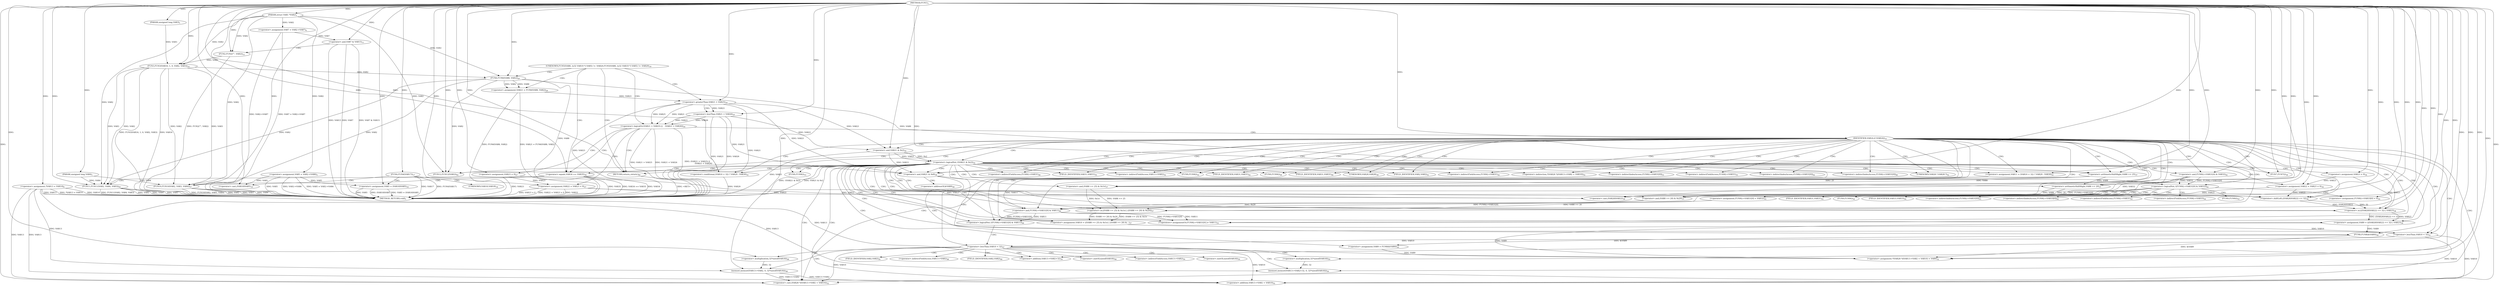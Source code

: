 digraph "FUN1" {  
"8" [label = <(METHOD,FUN1)<SUB>1</SUB>> ]
"238" [label = <(METHOD_RETURN,void)<SUB>1</SUB>> ]
"9" [label = <(PARAM,struct VAR1 *VAR2)<SUB>1</SUB>> ]
"10" [label = <(PARAM,unsigned long VAR3)<SUB>1</SUB>> ]
"11" [label = <(PARAM,unsigned long VAR4)<SUB>1</SUB>> ]
"14" [label = <(&lt;operator&gt;.assignment,VAR5 = VAR2-&gt;VAR6)<SUB>3</SUB>> ]
"20" [label = <(&lt;operator&gt;.assignment,VAR7 = VAR2-&gt;VAR7)<SUB>4</SUB>> ]
"30" [label = <(&lt;operator&gt;.assignment,*VAR13 = VAR14)<SUB>9</SUB>> ]
"41" [label = <(FUN3,FUN3(VAR16, 1, 0, VAR2, VAR3))<SUB>14</SUB>> ]
"236" [label = <(FUN12,FUN12(VAR2))<SUB>62</SUB>> ]
"34" [label = <(&lt;operator&gt;.and,VAR7 &amp; VAR15)<SUB>11</SUB>> ]
"48" [label = <(FUN4,FUN4(VAR17))<SUB>17</SUB>> ]
"38" [label = <(FUN2,FUN2(&quot;&quot;, VAR2))<SUB>12</SUB>> ]
"51" [label = <(&lt;operator&gt;.assignment,VAR5 = (VAR18)VAR5)<SUB>18</SUB>> ]
"60" [label = <(&lt;operator&gt;.assignment,VAR21 = FUN6(VAR8, VAR2))<SUB>20</SUB>> ]
"78" [label = <(&lt;operator&gt;.assignment,VAR22 = VAR23 = 0)<SUB>27</SUB>> ]
"98" [label = <(FUN7,FUN7())<SUB>36</SUB>> ]
"99" [label = <(&lt;operator&gt;.assignment,VAR10 = ((VAR8 &gt;&gt; 25) &amp; 0x1e) | ((VAR8 &gt;&gt; 20) &amp;...)<SUB>37</SUB>> ]
"112" [label = <(&lt;operator&gt;.assignment,VAR9 = (((VAR28)VAR22) &lt;&lt; 32) | VAR23)<SUB>38</SUB>> ]
"131" [label = <(&lt;operator&gt;.assignment,VAR11 = (VAR10 &lt; 32) ? VAR29 : VAR30)<SUB>41</SUB>> ]
"200" [label = <(&lt;operator&gt;.assignment,*(VAR28 *)(VAR13-&gt;VAR2 + VAR10) = VAR9)<SUB>52</SUB>> ]
"210" [label = <(&lt;operators&gt;.assignmentOr,FUN9()-&gt;VAR31[0] |= VAR11)<SUB>53</SUB>> ]
"69" [label = <(&lt;operator&gt;.logicalOr,(VAR21 &gt; VAR25) ||
		    (VAR21 &lt; VAR26))<SUB>24</SUB>> ]
"84" [label = <(IDENTIFIER,VAR24,if (VAR24))<SUB>31</SUB>> ]
"122" [label = <(&lt;operator&gt;.and,VAR21 &amp; 0x8)<SUB>39</SUB>> ]
"140" [label = <(&lt;operator&gt;.logicalNot,!(FUN9()-&gt;VAR31[0] &amp; VAR32))<SUB>42</SUB>> ]
"164" [label = <(&lt;operator&gt;.logicalNot,!(FUN9()-&gt;VAR31[0] &amp; VAR11))<SUB>46</SUB>> ]
"235" [label = <(RETURN,return;,return;)<SUB>60</SUB>> ]
"53" [label = <(&lt;operator&gt;.cast,(VAR18)VAR5)<SUB>18</SUB>> ]
"62" [label = <(FUN6,FUN6(VAR8, VAR2))<SUB>20</SUB>> ]
"80" [label = <(&lt;operator&gt;.assignment,VAR23 = 0)<SUB>27</SUB>> ]
"93" [label = <(&lt;operator&gt;.assignment,VAR22 = VAR23 = 0)<SUB>34</SUB>> ]
"101" [label = <(&lt;operator&gt;.or,((VAR8 &gt;&gt; 25) &amp; 0x1e) | ((VAR8 &gt;&gt; 20) &amp; 0x20))<SUB>37</SUB>> ]
"114" [label = <(&lt;operator&gt;.or,(((VAR28)VAR22) &lt;&lt; 32) | VAR23)<SUB>38</SUB>> ]
"126" [label = <(&lt;operator&gt;.assignment,VAR9 = FUN8(&amp;VAR9))<SUB>40</SUB>> ]
"133" [label = <(&lt;operator&gt;.conditional,(VAR10 &lt; 32) ? VAR29 : VAR30)<SUB>41</SUB>> ]
"149" [label = <(&lt;operator&gt;.assignment,FUN9()-&gt;VAR31[0] = VAR32)<SUB>43</SUB>> ]
"156" [label = <(&lt;operator&gt;.assignment,FUN9()-&gt;VAR33[0] = 0)<SUB>44</SUB>> ]
"221" [label = <(&lt;operator&gt;.equals,VAR34 == VAR35)<SUB>56</SUB>> ]
"70" [label = <(&lt;operator&gt;.greaterThan,VAR21 &gt; VAR25)<SUB>24</SUB>> ]
"73" [label = <(&lt;operator&gt;.lessThan,VAR21 &lt; VAR26)<SUB>25</SUB>> ]
"87" [label = <(&lt;operator&gt;.logicalNot,!(VAR21 &amp; 0x2))<SUB>32</SUB>> ]
"102" [label = <(&lt;operator&gt;.and,(VAR8 &gt;&gt; 25) &amp; 0x1e)<SUB>37</SUB>> ]
"107" [label = <(&lt;operator&gt;.and,(VAR8 &gt;&gt; 20) &amp; 0x20)<SUB>37</SUB>> ]
"115" [label = <(&lt;operator&gt;.shiftLeft,((VAR28)VAR22) &lt;&lt; 32)<SUB>38</SUB>> ]
"134" [label = <(&lt;operator&gt;.lessThan,VAR10 &lt; 32)<SUB>41</SUB>> ]
"141" [label = <(&lt;operator&gt;.and,FUN9()-&gt;VAR31[0] &amp; VAR32)<SUB>42</SUB>> ]
"165" [label = <(&lt;operator&gt;.and,FUN9()-&gt;VAR31[0] &amp; VAR11)<SUB>46</SUB>> ]
"174" [label = <(&lt;operator&gt;.lessThan,VAR10 &lt; 32)<SUB>47</SUB>> ]
"202" [label = <(&lt;operator&gt;.cast,(VAR28 *)(VAR13-&gt;VAR2 + VAR10))<SUB>52</SUB>> ]
"225" [label = <(FUN10,FUN10(VAR2, VAR3, VAR4))<SUB>57</SUB>> ]
"95" [label = <(&lt;operator&gt;.assignment,VAR23 = 0)<SUB>34</SUB>> ]
"103" [label = <(&lt;operator&gt;.arithmeticShiftRight,VAR8 &gt;&gt; 25)<SUB>37</SUB>> ]
"108" [label = <(&lt;operator&gt;.arithmeticShiftRight,VAR8 &gt;&gt; 20)<SUB>37</SUB>> ]
"116" [label = <(&lt;operator&gt;.cast,(VAR28)VAR22)<SUB>38</SUB>> ]
"128" [label = <(FUN8,FUN8(&amp;VAR9))<SUB>40</SUB>> ]
"178" [label = <(memset,memset(VAR13-&gt;VAR2, 0, 32*sizeof(VAR18)))<SUB>48</SUB>> ]
"204" [label = <(&lt;operator&gt;.addition,VAR13-&gt;VAR2 + VAR10)<SUB>52</SUB>> ]
"231" [label = <(FUN11,FUN11(VAR2, VAR4, VAR3))<SUB>59</SUB>> ]
"88" [label = <(&lt;operator&gt;.and,VAR21 &amp; 0x2)<SUB>32</SUB>> ]
"189" [label = <(memset,memset(VAR13-&gt;VAR2+32, 0, 32*sizeof(VAR18)))<SUB>50</SUB>> ]
"183" [label = <(&lt;operator&gt;.multiplication,32*sizeof(VAR18))<SUB>48</SUB>> ]
"190" [label = <(&lt;operator&gt;.addition,VAR13-&gt;VAR2+32)<SUB>50</SUB>> ]
"196" [label = <(&lt;operator&gt;.multiplication,32*sizeof(VAR18))<SUB>50</SUB>> ]
"57" [label = <(UNKNOWN,FUN5(VAR8, (u32 VAR19 *) VAR5) != -VAR20,FUN5(VAR8, (u32 VAR19 *) VAR5) != -VAR20)<SUB>19</SUB>> ]
"201" [label = <(&lt;operator&gt;.indirection,*(VAR28 *)(VAR13-&gt;VAR2 + VAR10))<SUB>52</SUB>> ]
"211" [label = <(&lt;operator&gt;.indirectIndexAccess,FUN9()-&gt;VAR31[0])<SUB>53</SUB>> ]
"54" [label = <(UNKNOWN,VAR18,VAR18)<SUB>18</SUB>> ]
"212" [label = <(&lt;operator&gt;.indirectFieldAccess,FUN9()-&gt;VAR31)<SUB>53</SUB>> ]
"142" [label = <(&lt;operator&gt;.indirectIndexAccess,FUN9()-&gt;VAR31[0])<SUB>42</SUB>> ]
"150" [label = <(&lt;operator&gt;.indirectIndexAccess,FUN9()-&gt;VAR31[0])<SUB>43</SUB>> ]
"157" [label = <(&lt;operator&gt;.indirectIndexAccess,FUN9()-&gt;VAR33[0])<SUB>44</SUB>> ]
"166" [label = <(&lt;operator&gt;.indirectIndexAccess,FUN9()-&gt;VAR31[0])<SUB>46</SUB>> ]
"203" [label = <(UNKNOWN,VAR28 *,VAR28 *)<SUB>52</SUB>> ]
"213" [label = <(FUN9,FUN9())<SUB>53</SUB>> ]
"214" [label = <(FIELD_IDENTIFIER,VAR31,VAR31)<SUB>53</SUB>> ]
"117" [label = <(UNKNOWN,VAR28,VAR28)<SUB>38</SUB>> ]
"129" [label = <(&lt;operator&gt;.addressOf,&amp;VAR9)<SUB>40</SUB>> ]
"143" [label = <(&lt;operator&gt;.indirectFieldAccess,FUN9()-&gt;VAR31)<SUB>42</SUB>> ]
"151" [label = <(&lt;operator&gt;.indirectFieldAccess,FUN9()-&gt;VAR31)<SUB>43</SUB>> ]
"158" [label = <(&lt;operator&gt;.indirectFieldAccess,FUN9()-&gt;VAR33)<SUB>44</SUB>> ]
"167" [label = <(&lt;operator&gt;.indirectFieldAccess,FUN9()-&gt;VAR31)<SUB>46</SUB>> ]
"205" [label = <(&lt;operator&gt;.indirectFieldAccess,VAR13-&gt;VAR2)<SUB>52</SUB>> ]
"144" [label = <(FUN9,FUN9())<SUB>42</SUB>> ]
"145" [label = <(FIELD_IDENTIFIER,VAR31,VAR31)<SUB>42</SUB>> ]
"152" [label = <(FUN9,FUN9())<SUB>43</SUB>> ]
"153" [label = <(FIELD_IDENTIFIER,VAR31,VAR31)<SUB>43</SUB>> ]
"159" [label = <(FUN9,FUN9())<SUB>44</SUB>> ]
"160" [label = <(FIELD_IDENTIFIER,VAR33,VAR33)<SUB>44</SUB>> ]
"168" [label = <(FUN9,FUN9())<SUB>46</SUB>> ]
"169" [label = <(FIELD_IDENTIFIER,VAR31,VAR31)<SUB>46</SUB>> ]
"179" [label = <(&lt;operator&gt;.indirectFieldAccess,VAR13-&gt;VAR2)<SUB>48</SUB>> ]
"207" [label = <(FIELD_IDENTIFIER,VAR2,VAR2)<SUB>52</SUB>> ]
"181" [label = <(FIELD_IDENTIFIER,VAR2,VAR2)<SUB>48</SUB>> ]
"185" [label = <(&lt;operator&gt;.sizeOf,sizeof(VAR18))<SUB>48</SUB>> ]
"191" [label = <(&lt;operator&gt;.indirectFieldAccess,VAR13-&gt;VAR2)<SUB>50</SUB>> ]
"198" [label = <(&lt;operator&gt;.sizeOf,sizeof(VAR18))<SUB>50</SUB>> ]
"193" [label = <(FIELD_IDENTIFIER,VAR2,VAR2)<SUB>50</SUB>> ]
  "235" -> "238"  [ label = "DDG: &lt;RET&gt;"] 
  "14" -> "238"  [ label = "DDG: VAR5"] 
  "14" -> "238"  [ label = "DDG: VAR2-&gt;VAR6"] 
  "14" -> "238"  [ label = "DDG: VAR5 = VAR2-&gt;VAR6"] 
  "20" -> "238"  [ label = "DDG: VAR2-&gt;VAR7"] 
  "20" -> "238"  [ label = "DDG: VAR7 = VAR2-&gt;VAR7"] 
  "30" -> "238"  [ label = "DDG: VAR13"] 
  "30" -> "238"  [ label = "DDG: *VAR13 = VAR14"] 
  "34" -> "238"  [ label = "DDG: VAR7"] 
  "34" -> "238"  [ label = "DDG: VAR7 &amp; VAR15"] 
  "38" -> "238"  [ label = "DDG: FUN2(&quot;&quot;, VAR2)"] 
  "41" -> "238"  [ label = "DDG: FUN3(VAR16, 1, 0, VAR2, VAR3)"] 
  "48" -> "238"  [ label = "DDG: FUN4(VAR17)"] 
  "51" -> "238"  [ label = "DDG: VAR5"] 
  "51" -> "238"  [ label = "DDG: (VAR18)VAR5"] 
  "51" -> "238"  [ label = "DDG: VAR5 = (VAR18)VAR5"] 
  "62" -> "238"  [ label = "DDG: VAR8"] 
  "60" -> "238"  [ label = "DDG: FUN6(VAR8, VAR2)"] 
  "60" -> "238"  [ label = "DDG: VAR21 = FUN6(VAR8, VAR2)"] 
  "70" -> "238"  [ label = "DDG: VAR21"] 
  "69" -> "238"  [ label = "DDG: VAR21 &gt; VAR25"] 
  "73" -> "238"  [ label = "DDG: VAR21"] 
  "69" -> "238"  [ label = "DDG: VAR21 &lt; VAR26"] 
  "69" -> "238"  [ label = "DDG: (VAR21 &gt; VAR25) ||
		    (VAR21 &lt; VAR26)"] 
  "78" -> "238"  [ label = "DDG: VAR22"] 
  "80" -> "238"  [ label = "DDG: VAR23"] 
  "78" -> "238"  [ label = "DDG: VAR23 = 0"] 
  "78" -> "238"  [ label = "DDG: VAR22 = VAR23 = 0"] 
  "88" -> "238"  [ label = "DDG: VAR21"] 
  "87" -> "238"  [ label = "DDG: VAR21 &amp; 0x2"] 
  "87" -> "238"  [ label = "DDG: !(VAR21 &amp; 0x2)"] 
  "221" -> "238"  [ label = "DDG: VAR35"] 
  "221" -> "238"  [ label = "DDG: VAR34 == VAR35"] 
  "231" -> "238"  [ label = "DDG: VAR2"] 
  "231" -> "238"  [ label = "DDG: VAR4"] 
  "231" -> "238"  [ label = "DDG: VAR3"] 
  "231" -> "238"  [ label = "DDG: FUN11(VAR2, VAR4, VAR3)"] 
  "225" -> "238"  [ label = "DDG: VAR2"] 
  "225" -> "238"  [ label = "DDG: VAR3"] 
  "225" -> "238"  [ label = "DDG: VAR4"] 
  "225" -> "238"  [ label = "DDG: FUN10(VAR2, VAR3, VAR4)"] 
  "70" -> "238"  [ label = "DDG: VAR25"] 
  "133" -> "238"  [ label = "DDG: VAR29"] 
  "41" -> "238"  [ label = "DDG: VAR16"] 
  "73" -> "238"  [ label = "DDG: VAR26"] 
  "48" -> "238"  [ label = "DDG: VAR17"] 
  "30" -> "238"  [ label = "DDG: VAR14"] 
  "34" -> "238"  [ label = "DDG: VAR15"] 
  "221" -> "238"  [ label = "DDG: VAR34"] 
  "8" -> "9"  [ label = "DDG: "] 
  "8" -> "10"  [ label = "DDG: "] 
  "8" -> "11"  [ label = "DDG: "] 
  "9" -> "14"  [ label = "DDG: VAR2"] 
  "9" -> "20"  [ label = "DDG: VAR2"] 
  "8" -> "30"  [ label = "DDG: "] 
  "8" -> "41"  [ label = "DDG: "] 
  "9" -> "41"  [ label = "DDG: VAR2"] 
  "38" -> "41"  [ label = "DDG: VAR2"] 
  "10" -> "41"  [ label = "DDG: VAR3"] 
  "62" -> "236"  [ label = "DDG: VAR2"] 
  "8" -> "236"  [ label = "DDG: "] 
  "9" -> "236"  [ label = "DDG: VAR2"] 
  "20" -> "34"  [ label = "DDG: VAR7"] 
  "8" -> "34"  [ label = "DDG: "] 
  "8" -> "48"  [ label = "DDG: "] 
  "14" -> "51"  [ label = "DDG: VAR5"] 
  "8" -> "51"  [ label = "DDG: "] 
  "62" -> "60"  [ label = "DDG: VAR8"] 
  "62" -> "60"  [ label = "DDG: VAR2"] 
  "80" -> "78"  [ label = "DDG: VAR23"] 
  "8" -> "78"  [ label = "DDG: "] 
  "8" -> "98"  [ label = "DDG: "] 
  "101" -> "99"  [ label = "DDG: (VAR8 &gt;&gt; 25) &amp; 0x1e"] 
  "101" -> "99"  [ label = "DDG: (VAR8 &gt;&gt; 20) &amp; 0x20"] 
  "114" -> "112"  [ label = "DDG: ((VAR28)VAR22) &lt;&lt; 32"] 
  "114" -> "112"  [ label = "DDG: VAR23"] 
  "8" -> "131"  [ label = "DDG: "] 
  "112" -> "200"  [ label = "DDG: VAR9"] 
  "126" -> "200"  [ label = "DDG: VAR9"] 
  "128" -> "200"  [ label = "DDG: &amp;VAR9"] 
  "8" -> "200"  [ label = "DDG: "] 
  "165" -> "210"  [ label = "DDG: VAR11"] 
  "8" -> "210"  [ label = "DDG: "] 
  "8" -> "38"  [ label = "DDG: "] 
  "9" -> "38"  [ label = "DDG: VAR2"] 
  "8" -> "84"  [ label = "DDG: "] 
  "165" -> "210"  [ label = "DDG: FUN9()-&gt;VAR31[0]"] 
  "8" -> "235"  [ label = "DDG: "] 
  "14" -> "53"  [ label = "DDG: VAR5"] 
  "8" -> "53"  [ label = "DDG: "] 
  "8" -> "62"  [ label = "DDG: "] 
  "41" -> "62"  [ label = "DDG: VAR2"] 
  "9" -> "62"  [ label = "DDG: VAR2"] 
  "70" -> "69"  [ label = "DDG: VAR21"] 
  "70" -> "69"  [ label = "DDG: VAR25"] 
  "73" -> "69"  [ label = "DDG: VAR21"] 
  "73" -> "69"  [ label = "DDG: VAR26"] 
  "8" -> "80"  [ label = "DDG: "] 
  "95" -> "93"  [ label = "DDG: VAR23"] 
  "8" -> "93"  [ label = "DDG: "] 
  "102" -> "101"  [ label = "DDG: VAR8 &gt;&gt; 25"] 
  "102" -> "101"  [ label = "DDG: 0x1e"] 
  "107" -> "101"  [ label = "DDG: VAR8 &gt;&gt; 20"] 
  "107" -> "101"  [ label = "DDG: 0x20"] 
  "115" -> "114"  [ label = "DDG: (VAR28)VAR22"] 
  "115" -> "114"  [ label = "DDG: 32"] 
  "80" -> "114"  [ label = "DDG: VAR23"] 
  "95" -> "114"  [ label = "DDG: VAR23"] 
  "8" -> "114"  [ label = "DDG: "] 
  "70" -> "122"  [ label = "DDG: VAR21"] 
  "73" -> "122"  [ label = "DDG: VAR21"] 
  "88" -> "122"  [ label = "DDG: VAR21"] 
  "8" -> "122"  [ label = "DDG: "] 
  "128" -> "126"  [ label = "DDG: &amp;VAR9"] 
  "8" -> "133"  [ label = "DDG: "] 
  "141" -> "140"  [ label = "DDG: FUN9()-&gt;VAR31[0]"] 
  "141" -> "140"  [ label = "DDG: VAR32"] 
  "141" -> "149"  [ label = "DDG: VAR32"] 
  "8" -> "149"  [ label = "DDG: "] 
  "8" -> "156"  [ label = "DDG: "] 
  "165" -> "164"  [ label = "DDG: FUN9()-&gt;VAR31[0]"] 
  "165" -> "164"  [ label = "DDG: VAR11"] 
  "60" -> "70"  [ label = "DDG: VAR21"] 
  "8" -> "70"  [ label = "DDG: "] 
  "70" -> "73"  [ label = "DDG: VAR21"] 
  "8" -> "73"  [ label = "DDG: "] 
  "103" -> "102"  [ label = "DDG: VAR8"] 
  "103" -> "102"  [ label = "DDG: 25"] 
  "8" -> "102"  [ label = "DDG: "] 
  "108" -> "107"  [ label = "DDG: VAR8"] 
  "108" -> "107"  [ label = "DDG: 20"] 
  "8" -> "107"  [ label = "DDG: "] 
  "78" -> "115"  [ label = "DDG: VAR22"] 
  "93" -> "115"  [ label = "DDG: VAR22"] 
  "8" -> "115"  [ label = "DDG: "] 
  "99" -> "134"  [ label = "DDG: VAR10"] 
  "8" -> "134"  [ label = "DDG: "] 
  "8" -> "141"  [ label = "DDG: "] 
  "141" -> "165"  [ label = "DDG: FUN9()-&gt;VAR31[0]"] 
  "149" -> "165"  [ label = "DDG: FUN9()-&gt;VAR31[0]"] 
  "131" -> "165"  [ label = "DDG: VAR11"] 
  "8" -> "165"  [ label = "DDG: "] 
  "30" -> "202"  [ label = "DDG: VAR13"] 
  "178" -> "202"  [ label = "DDG: VAR13-&gt;VAR2"] 
  "134" -> "202"  [ label = "DDG: VAR10"] 
  "174" -> "202"  [ label = "DDG: VAR10"] 
  "8" -> "202"  [ label = "DDG: "] 
  "8" -> "221"  [ label = "DDG: "] 
  "88" -> "87"  [ label = "DDG: VAR21"] 
  "88" -> "87"  [ label = "DDG: 0x2"] 
  "8" -> "95"  [ label = "DDG: "] 
  "62" -> "103"  [ label = "DDG: VAR8"] 
  "8" -> "103"  [ label = "DDG: "] 
  "103" -> "108"  [ label = "DDG: VAR8"] 
  "8" -> "108"  [ label = "DDG: "] 
  "78" -> "116"  [ label = "DDG: VAR22"] 
  "93" -> "116"  [ label = "DDG: VAR22"] 
  "8" -> "116"  [ label = "DDG: "] 
  "112" -> "128"  [ label = "DDG: VAR9"] 
  "8" -> "128"  [ label = "DDG: "] 
  "134" -> "174"  [ label = "DDG: VAR10"] 
  "8" -> "174"  [ label = "DDG: "] 
  "30" -> "204"  [ label = "DDG: VAR13"] 
  "178" -> "204"  [ label = "DDG: VAR13-&gt;VAR2"] 
  "134" -> "204"  [ label = "DDG: VAR10"] 
  "174" -> "204"  [ label = "DDG: VAR10"] 
  "8" -> "204"  [ label = "DDG: "] 
  "41" -> "225"  [ label = "DDG: VAR2"] 
  "62" -> "225"  [ label = "DDG: VAR2"] 
  "8" -> "225"  [ label = "DDG: "] 
  "9" -> "225"  [ label = "DDG: VAR2"] 
  "41" -> "225"  [ label = "DDG: VAR3"] 
  "11" -> "225"  [ label = "DDG: VAR4"] 
  "70" -> "88"  [ label = "DDG: VAR21"] 
  "73" -> "88"  [ label = "DDG: VAR21"] 
  "8" -> "88"  [ label = "DDG: "] 
  "30" -> "178"  [ label = "DDG: VAR13"] 
  "8" -> "178"  [ label = "DDG: "] 
  "183" -> "178"  [ label = "DDG: 32"] 
  "41" -> "231"  [ label = "DDG: VAR2"] 
  "62" -> "231"  [ label = "DDG: VAR2"] 
  "8" -> "231"  [ label = "DDG: "] 
  "9" -> "231"  [ label = "DDG: VAR2"] 
  "11" -> "231"  [ label = "DDG: VAR4"] 
  "41" -> "231"  [ label = "DDG: VAR3"] 
  "8" -> "183"  [ label = "DDG: "] 
  "30" -> "189"  [ label = "DDG: VAR13"] 
  "8" -> "189"  [ label = "DDG: "] 
  "196" -> "189"  [ label = "DDG: 32"] 
  "30" -> "190"  [ label = "DDG: VAR13"] 
  "8" -> "190"  [ label = "DDG: "] 
  "8" -> "196"  [ label = "DDG: "] 
  "34" -> "38"  [ label = "CDG: "] 
  "48" -> "51"  [ label = "CDG: "] 
  "48" -> "54"  [ label = "CDG: "] 
  "48" -> "53"  [ label = "CDG: "] 
  "57" -> "60"  [ label = "CDG: "] 
  "57" -> "69"  [ label = "CDG: "] 
  "57" -> "221"  [ label = "CDG: "] 
  "57" -> "70"  [ label = "CDG: "] 
  "57" -> "235"  [ label = "CDG: "] 
  "57" -> "62"  [ label = "CDG: "] 
  "69" -> "84"  [ label = "CDG: "] 
  "69" -> "80"  [ label = "CDG: "] 
  "69" -> "221"  [ label = "CDG: "] 
  "69" -> "235"  [ label = "CDG: "] 
  "69" -> "78"  [ label = "CDG: "] 
  "84" -> "107"  [ label = "CDG: "] 
  "84" -> "214"  [ label = "CDG: "] 
  "84" -> "115"  [ label = "CDG: "] 
  "84" -> "167"  [ label = "CDG: "] 
  "84" -> "98"  [ label = "CDG: "] 
  "84" -> "145"  [ label = "CDG: "] 
  "84" -> "169"  [ label = "CDG: "] 
  "84" -> "102"  [ label = "CDG: "] 
  "84" -> "114"  [ label = "CDG: "] 
  "84" -> "131"  [ label = "CDG: "] 
  "84" -> "103"  [ label = "CDG: "] 
  "84" -> "213"  [ label = "CDG: "] 
  "84" -> "168"  [ label = "CDG: "] 
  "84" -> "204"  [ label = "CDG: "] 
  "84" -> "87"  [ label = "CDG: "] 
  "84" -> "144"  [ label = "CDG: "] 
  "84" -> "112"  [ label = "CDG: "] 
  "84" -> "134"  [ label = "CDG: "] 
  "84" -> "101"  [ label = "CDG: "] 
  "84" -> "207"  [ label = "CDG: "] 
  "84" -> "212"  [ label = "CDG: "] 
  "84" -> "88"  [ label = "CDG: "] 
  "84" -> "164"  [ label = "CDG: "] 
  "84" -> "202"  [ label = "CDG: "] 
  "84" -> "201"  [ label = "CDG: "] 
  "84" -> "108"  [ label = "CDG: "] 
  "84" -> "205"  [ label = "CDG: "] 
  "84" -> "141"  [ label = "CDG: "] 
  "84" -> "116"  [ label = "CDG: "] 
  "84" -> "122"  [ label = "CDG: "] 
  "84" -> "99"  [ label = "CDG: "] 
  "84" -> "166"  [ label = "CDG: "] 
  "84" -> "142"  [ label = "CDG: "] 
  "84" -> "210"  [ label = "CDG: "] 
  "84" -> "236"  [ label = "CDG: "] 
  "84" -> "200"  [ label = "CDG: "] 
  "84" -> "140"  [ label = "CDG: "] 
  "84" -> "143"  [ label = "CDG: "] 
  "84" -> "165"  [ label = "CDG: "] 
  "84" -> "211"  [ label = "CDG: "] 
  "84" -> "117"  [ label = "CDG: "] 
  "84" -> "203"  [ label = "CDG: "] 
  "84" -> "133"  [ label = "CDG: "] 
  "122" -> "128"  [ label = "CDG: "] 
  "122" -> "129"  [ label = "CDG: "] 
  "122" -> "126"  [ label = "CDG: "] 
  "140" -> "149"  [ label = "CDG: "] 
  "140" -> "150"  [ label = "CDG: "] 
  "140" -> "151"  [ label = "CDG: "] 
  "140" -> "153"  [ label = "CDG: "] 
  "140" -> "152"  [ label = "CDG: "] 
  "140" -> "158"  [ label = "CDG: "] 
  "140" -> "160"  [ label = "CDG: "] 
  "140" -> "157"  [ label = "CDG: "] 
  "140" -> "159"  [ label = "CDG: "] 
  "140" -> "156"  [ label = "CDG: "] 
  "164" -> "174"  [ label = "CDG: "] 
  "70" -> "73"  [ label = "CDG: "] 
  "221" -> "225"  [ label = "CDG: "] 
  "221" -> "231"  [ label = "CDG: "] 
  "87" -> "107"  [ label = "CDG: "] 
  "87" -> "214"  [ label = "CDG: "] 
  "87" -> "115"  [ label = "CDG: "] 
  "87" -> "167"  [ label = "CDG: "] 
  "87" -> "98"  [ label = "CDG: "] 
  "87" -> "145"  [ label = "CDG: "] 
  "87" -> "169"  [ label = "CDG: "] 
  "87" -> "102"  [ label = "CDG: "] 
  "87" -> "114"  [ label = "CDG: "] 
  "87" -> "131"  [ label = "CDG: "] 
  "87" -> "103"  [ label = "CDG: "] 
  "87" -> "95"  [ label = "CDG: "] 
  "87" -> "213"  [ label = "CDG: "] 
  "87" -> "168"  [ label = "CDG: "] 
  "87" -> "204"  [ label = "CDG: "] 
  "87" -> "144"  [ label = "CDG: "] 
  "87" -> "112"  [ label = "CDG: "] 
  "87" -> "134"  [ label = "CDG: "] 
  "87" -> "93"  [ label = "CDG: "] 
  "87" -> "101"  [ label = "CDG: "] 
  "87" -> "207"  [ label = "CDG: "] 
  "87" -> "212"  [ label = "CDG: "] 
  "87" -> "221"  [ label = "CDG: "] 
  "87" -> "164"  [ label = "CDG: "] 
  "87" -> "202"  [ label = "CDG: "] 
  "87" -> "201"  [ label = "CDG: "] 
  "87" -> "108"  [ label = "CDG: "] 
  "87" -> "205"  [ label = "CDG: "] 
  "87" -> "141"  [ label = "CDG: "] 
  "87" -> "235"  [ label = "CDG: "] 
  "87" -> "116"  [ label = "CDG: "] 
  "87" -> "122"  [ label = "CDG: "] 
  "87" -> "99"  [ label = "CDG: "] 
  "87" -> "166"  [ label = "CDG: "] 
  "87" -> "142"  [ label = "CDG: "] 
  "87" -> "210"  [ label = "CDG: "] 
  "87" -> "236"  [ label = "CDG: "] 
  "87" -> "200"  [ label = "CDG: "] 
  "87" -> "140"  [ label = "CDG: "] 
  "87" -> "143"  [ label = "CDG: "] 
  "87" -> "165"  [ label = "CDG: "] 
  "87" -> "211"  [ label = "CDG: "] 
  "87" -> "117"  [ label = "CDG: "] 
  "87" -> "203"  [ label = "CDG: "] 
  "87" -> "133"  [ label = "CDG: "] 
  "174" -> "179"  [ label = "CDG: "] 
  "174" -> "178"  [ label = "CDG: "] 
  "174" -> "196"  [ label = "CDG: "] 
  "174" -> "185"  [ label = "CDG: "] 
  "174" -> "198"  [ label = "CDG: "] 
  "174" -> "189"  [ label = "CDG: "] 
  "174" -> "181"  [ label = "CDG: "] 
  "174" -> "191"  [ label = "CDG: "] 
  "174" -> "190"  [ label = "CDG: "] 
  "174" -> "183"  [ label = "CDG: "] 
  "174" -> "193"  [ label = "CDG: "] 
}
